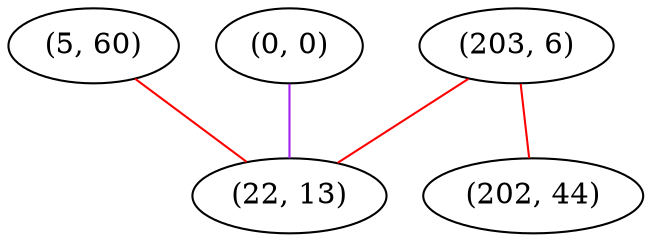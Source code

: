 graph "" {
"(5, 60)";
"(0, 0)";
"(203, 6)";
"(22, 13)";
"(202, 44)";
"(5, 60)" -- "(22, 13)"  [color=red, key=0, weight=1];
"(0, 0)" -- "(22, 13)"  [color=purple, key=0, weight=4];
"(203, 6)" -- "(202, 44)"  [color=red, key=0, weight=1];
"(203, 6)" -- "(22, 13)"  [color=red, key=0, weight=1];
}
